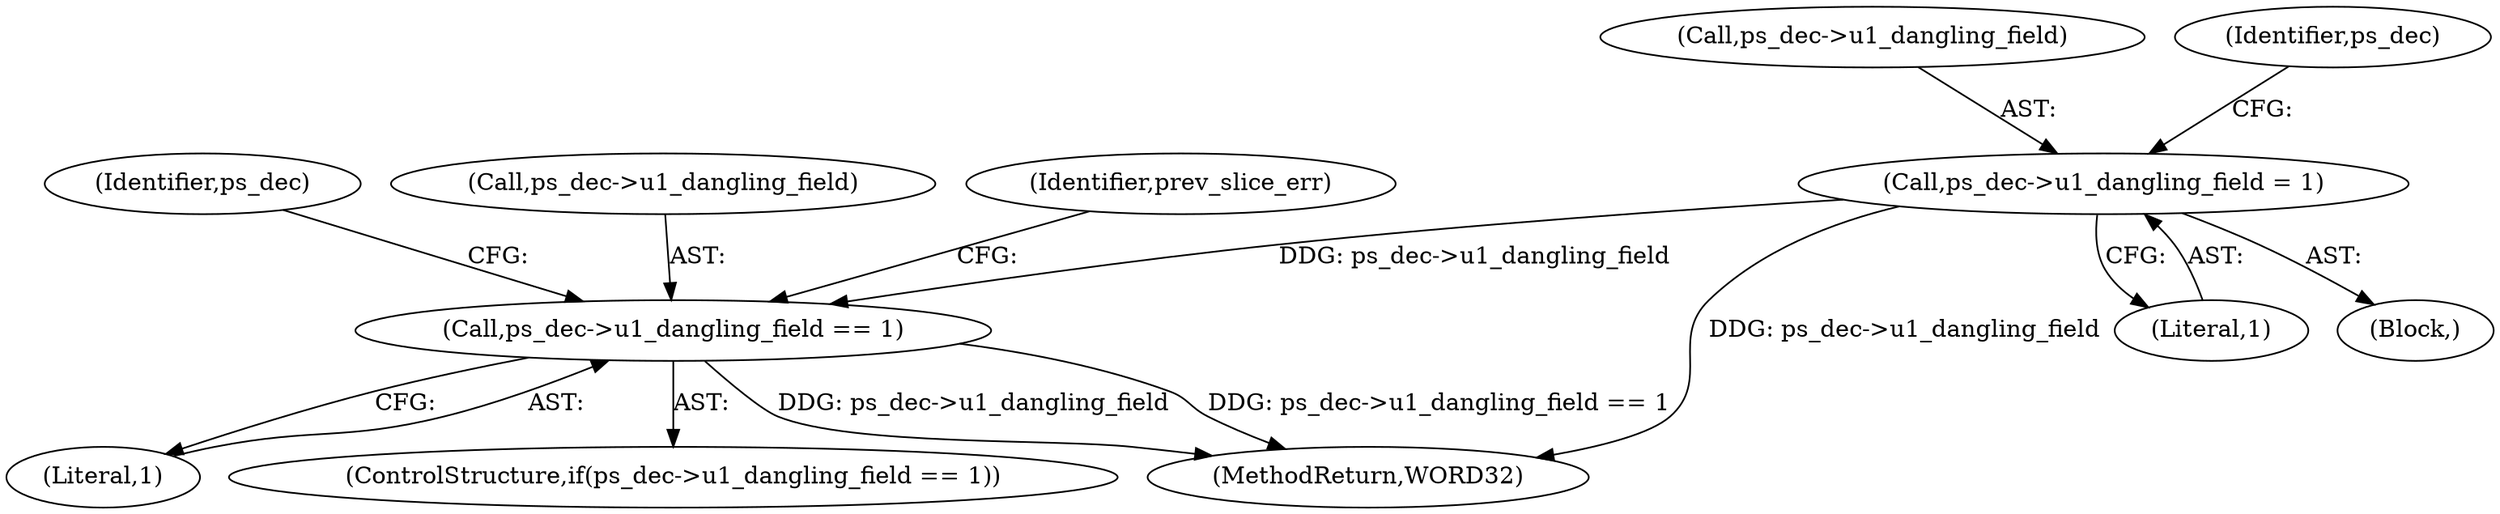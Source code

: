 digraph "0_Android_6c327afb263837bc90760c55c6605b26161a4eb9_0@pointer" {
"1001147" [label="(Call,ps_dec->u1_dangling_field == 1)"];
"1000937" [label="(Call,ps_dec->u1_dangling_field = 1)"];
"1000937" [label="(Call,ps_dec->u1_dangling_field = 1)"];
"1000941" [label="(Literal,1)"];
"1001151" [label="(Literal,1)"];
"1001147" [label="(Call,ps_dec->u1_dangling_field == 1)"];
"1001155" [label="(Identifier,ps_dec)"];
"1000938" [label="(Call,ps_dec->u1_dangling_field)"];
"1001148" [label="(Call,ps_dec->u1_dangling_field)"];
"1001178" [label="(Identifier,prev_slice_err)"];
"1001146" [label="(ControlStructure,if(ps_dec->u1_dangling_field == 1))"];
"1000944" [label="(Identifier,ps_dec)"];
"1000936" [label="(Block,)"];
"1002606" [label="(MethodReturn,WORD32)"];
"1001147" -> "1001146"  [label="AST: "];
"1001147" -> "1001151"  [label="CFG: "];
"1001148" -> "1001147"  [label="AST: "];
"1001151" -> "1001147"  [label="AST: "];
"1001155" -> "1001147"  [label="CFG: "];
"1001178" -> "1001147"  [label="CFG: "];
"1001147" -> "1002606"  [label="DDG: ps_dec->u1_dangling_field"];
"1001147" -> "1002606"  [label="DDG: ps_dec->u1_dangling_field == 1"];
"1000937" -> "1001147"  [label="DDG: ps_dec->u1_dangling_field"];
"1000937" -> "1000936"  [label="AST: "];
"1000937" -> "1000941"  [label="CFG: "];
"1000938" -> "1000937"  [label="AST: "];
"1000941" -> "1000937"  [label="AST: "];
"1000944" -> "1000937"  [label="CFG: "];
"1000937" -> "1002606"  [label="DDG: ps_dec->u1_dangling_field"];
}
